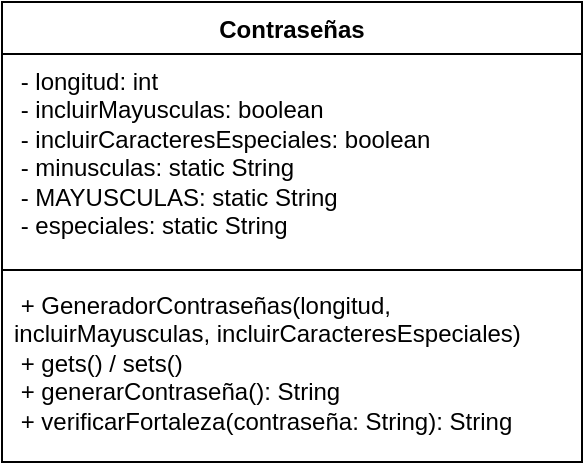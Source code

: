 <mxfile>
    <diagram id="VQoslEBS4CmnqMTdLi9t" name="Página-1">
        <mxGraphModel dx="758" dy="563" grid="1" gridSize="10" guides="1" tooltips="1" connect="1" arrows="1" fold="1" page="1" pageScale="1" pageWidth="827" pageHeight="1169" math="0" shadow="0">
            <root>
                <mxCell id="0"/>
                <mxCell id="1" parent="0"/>
                <mxCell id="2" value="Contraseñas" style="swimlane;fontStyle=1;align=center;verticalAlign=top;childLayout=stackLayout;horizontal=1;startSize=26;horizontalStack=0;resizeParent=1;resizeParentMax=0;resizeLast=0;collapsible=1;marginBottom=0;whiteSpace=wrap;html=1;" vertex="1" parent="1">
                    <mxGeometry x="250" y="190" width="290" height="230" as="geometry"/>
                </mxCell>
                <mxCell id="3" value="&amp;nbsp;- longitud: int&amp;nbsp;&lt;br&gt;&amp;nbsp;- incluirMayusculas: &lt;span class=&quot;hljs-type&quot;&gt;boolean&lt;/span&gt;&amp;nbsp;&lt;br&gt;&amp;nbsp;- incluirCaracteresEspeciales: &lt;span class=&quot;hljs-type&quot;&gt;boolean&lt;/span&gt;&amp;nbsp;&lt;br&gt;&amp;nbsp;- minusculas: &lt;span class=&quot;hljs-keyword&quot;&gt;static&lt;/span&gt; &lt;span class=&quot;hljs-type&quot;&gt;String&lt;/span&gt;&amp;nbsp;&lt;br&gt;&amp;nbsp;- MAYUSCULAS: &lt;span class=&quot;hljs-keyword&quot;&gt;static&lt;/span&gt; &lt;span class=&quot;hljs-type&quot;&gt;String&lt;/span&gt;&amp;nbsp;&lt;br&gt;&amp;nbsp;- especiales: &lt;span class=&quot;hljs-keyword&quot;&gt;static&lt;/span&gt; &lt;span class=&quot;hljs-type&quot;&gt;String&lt;/span&gt;" style="text;strokeColor=none;fillColor=none;align=left;verticalAlign=top;spacingLeft=4;spacingRight=4;overflow=hidden;rotatable=0;points=[[0,0.5],[1,0.5]];portConstraint=eastwest;whiteSpace=wrap;html=1;" vertex="1" parent="2">
                    <mxGeometry y="26" width="290" height="104" as="geometry"/>
                </mxCell>
                <mxCell id="4" value="" style="line;strokeWidth=1;fillColor=none;align=left;verticalAlign=middle;spacingTop=-1;spacingLeft=3;spacingRight=3;rotatable=0;labelPosition=right;points=[];portConstraint=eastwest;strokeColor=inherit;" vertex="1" parent="2">
                    <mxGeometry y="130" width="290" height="8" as="geometry"/>
                </mxCell>
                <mxCell id="5" value="&amp;nbsp;+ GeneradorContraseñ&lt;span class=&quot;hljs-keyword&quot;&gt;as&lt;/span&gt;(longitud, incluirMayusculas, incluirCaracteresEspeciales)&amp;nbsp;&lt;br&gt;&amp;nbsp;+ gets() / sets()&amp;nbsp;&lt;br&gt;&amp;nbsp;+ generarContraseña(): &lt;span class=&quot;hljs-type&quot;&gt;String&lt;/span&gt;&amp;nbsp;&lt;br&gt;&amp;nbsp;+ verificarFortaleza(contraseña: &lt;span class=&quot;hljs-type&quot;&gt;String&lt;/span&gt;): &lt;span class=&quot;hljs-type&quot;&gt;String&lt;/span&gt;&amp;nbsp;" style="text;strokeColor=none;fillColor=none;align=left;verticalAlign=top;spacingLeft=4;spacingRight=4;overflow=hidden;rotatable=0;points=[[0,0.5],[1,0.5]];portConstraint=eastwest;whiteSpace=wrap;html=1;" vertex="1" parent="2">
                    <mxGeometry y="138" width="290" height="92" as="geometry"/>
                </mxCell>
            </root>
        </mxGraphModel>
    </diagram>
</mxfile>